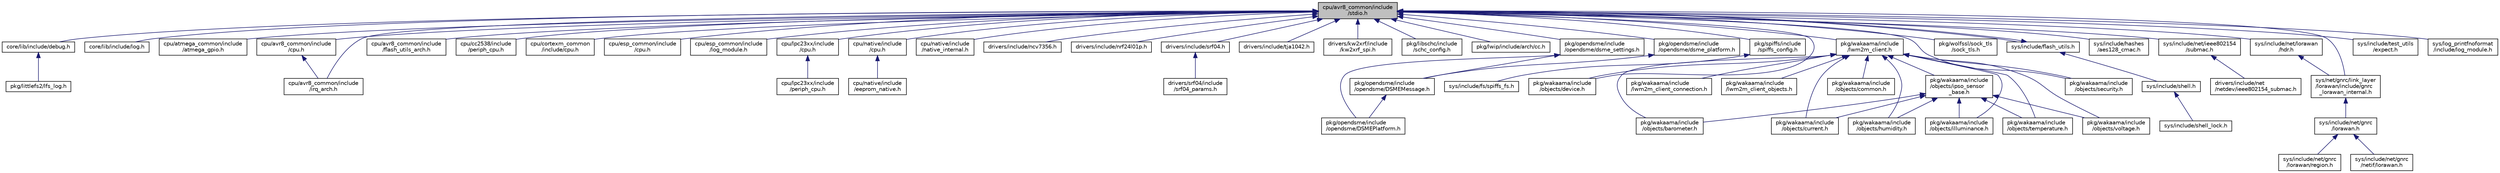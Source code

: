 digraph "cpu/avr8_common/include/stdio.h"
{
 // LATEX_PDF_SIZE
  edge [fontname="Helvetica",fontsize="10",labelfontname="Helvetica",labelfontsize="10"];
  node [fontname="Helvetica",fontsize="10",shape=record];
  Node1 [label="cpu/avr8_common/include\l/stdio.h",height=0.2,width=0.4,color="black", fillcolor="grey75", style="filled", fontcolor="black",tooltip="stdio wrapper to extend the C libs stdio"];
  Node1 -> Node2 [dir="back",color="midnightblue",fontsize="10",style="solid",fontname="Helvetica"];
  Node2 [label="core/lib/include/debug.h",height=0.2,width=0.4,color="black", fillcolor="white", style="filled",URL="$debug_8h.html",tooltip="Debug-header."];
  Node2 -> Node3 [dir="back",color="midnightblue",fontsize="10",style="solid",fontname="Helvetica"];
  Node3 [label="pkg/littlefs2/lfs_log.h",height=0.2,width=0.4,color="black", fillcolor="white", style="filled",URL="$littlefs2_2lfs__log_8h.html",tooltip="littlefs v2 logging macro overrides"];
  Node1 -> Node4 [dir="back",color="midnightblue",fontsize="10",style="solid",fontname="Helvetica"];
  Node4 [label="core/lib/include/log.h",height=0.2,width=0.4,color="black", fillcolor="white", style="filled",URL="$core_2lib_2include_2log_8h.html",tooltip="System logging header ."];
  Node1 -> Node5 [dir="back",color="midnightblue",fontsize="10",style="solid",fontname="Helvetica"];
  Node5 [label="cpu/atmega_common/include\l/atmega_gpio.h",height=0.2,width=0.4,color="black", fillcolor="white", style="filled",URL="$atmega__gpio_8h.html",tooltip="Macros and inline functions for accessing GPIOs of the ATmega family."];
  Node1 -> Node6 [dir="back",color="midnightblue",fontsize="10",style="solid",fontname="Helvetica"];
  Node6 [label="cpu/avr8_common/include\l/cpu.h",height=0.2,width=0.4,color="black", fillcolor="white", style="filled",URL="$avr8__common_2include_2cpu_8h.html",tooltip="Common implementations and headers for AVR-8 family based micro-controllers."];
  Node6 -> Node7 [dir="back",color="midnightblue",fontsize="10",style="solid",fontname="Helvetica"];
  Node7 [label="cpu/avr8_common/include\l/irq_arch.h",height=0.2,width=0.4,color="black", fillcolor="white", style="filled",URL="$avr8__common_2include_2irq__arch_8h.html",tooltip="Implementation of the kernels irq interface."];
  Node1 -> Node8 [dir="back",color="midnightblue",fontsize="10",style="solid",fontname="Helvetica"];
  Node8 [label="cpu/avr8_common/include\l/flash_utils_arch.h",height=0.2,width=0.4,color="black", fillcolor="white", style="filled",URL="$flash__utils__arch_8h.html",tooltip="Implementation of flash_utils."];
  Node1 -> Node7 [dir="back",color="midnightblue",fontsize="10",style="solid",fontname="Helvetica"];
  Node1 -> Node9 [dir="back",color="midnightblue",fontsize="10",style="solid",fontname="Helvetica"];
  Node9 [label="cpu/cc2538/include\l/periph_cpu.h",height=0.2,width=0.4,color="black", fillcolor="white", style="filled",URL="$cc2538_2include_2periph__cpu_8h.html",tooltip="CPU specific definitions for internal peripheral handling."];
  Node1 -> Node10 [dir="back",color="midnightblue",fontsize="10",style="solid",fontname="Helvetica"];
  Node10 [label="cpu/cortexm_common\l/include/cpu.h",height=0.2,width=0.4,color="black", fillcolor="white", style="filled",URL="$cortexm__common_2include_2cpu_8h.html",tooltip="Basic definitions for the Cortex-M common module."];
  Node1 -> Node11 [dir="back",color="midnightblue",fontsize="10",style="solid",fontname="Helvetica"];
  Node11 [label="cpu/esp_common/include\l/cpu.h",height=0.2,width=0.4,color="black", fillcolor="white", style="filled",URL="$esp__common_2include_2cpu_8h.html",tooltip="CPU common functions for ESP SoCs."];
  Node1 -> Node12 [dir="back",color="midnightblue",fontsize="10",style="solid",fontname="Helvetica"];
  Node12 [label="cpu/esp_common/include\l/log_module.h",height=0.2,width=0.4,color="black", fillcolor="white", style="filled",URL="$cpu_2esp__common_2include_2log__module_8h.html",tooltip="Log module to realize consistent log messages for ESP SoCs."];
  Node1 -> Node13 [dir="back",color="midnightblue",fontsize="10",style="solid",fontname="Helvetica"];
  Node13 [label="cpu/lpc23xx/include\l/cpu.h",height=0.2,width=0.4,color="black", fillcolor="white", style="filled",URL="$lpc23xx_2include_2cpu_8h_source.html",tooltip=" "];
  Node13 -> Node14 [dir="back",color="midnightblue",fontsize="10",style="solid",fontname="Helvetica"];
  Node14 [label="cpu/lpc23xx/include\l/periph_cpu.h",height=0.2,width=0.4,color="black", fillcolor="white", style="filled",URL="$lpc23xx_2include_2periph__cpu_8h.html",tooltip="CPU specific definitions for internal peripheral handling."];
  Node1 -> Node15 [dir="back",color="midnightblue",fontsize="10",style="solid",fontname="Helvetica"];
  Node15 [label="cpu/native/include\l/cpu.h",height=0.2,width=0.4,color="black", fillcolor="white", style="filled",URL="$native_2include_2cpu_8h_source.html",tooltip=" "];
  Node15 -> Node16 [dir="back",color="midnightblue",fontsize="10",style="solid",fontname="Helvetica"];
  Node16 [label="cpu/native/include\l/eeprom_native.h",height=0.2,width=0.4,color="black", fillcolor="white", style="filled",URL="$eeprom__native_8h.html",tooltip=" "];
  Node1 -> Node17 [dir="back",color="midnightblue",fontsize="10",style="solid",fontname="Helvetica"];
  Node17 [label="cpu/native/include\l/native_internal.h",height=0.2,width=0.4,color="black", fillcolor="white", style="filled",URL="$native__internal_8h_source.html",tooltip=" "];
  Node1 -> Node18 [dir="back",color="midnightblue",fontsize="10",style="solid",fontname="Helvetica"];
  Node18 [label="drivers/include/ncv7356.h",height=0.2,width=0.4,color="black", fillcolor="white", style="filled",URL="$ncv7356_8h.html",tooltip="ncv7356 generic CAN transceiver interface initialization"];
  Node1 -> Node19 [dir="back",color="midnightblue",fontsize="10",style="solid",fontname="Helvetica"];
  Node19 [label="drivers/include/nrf24l01p.h",height=0.2,width=0.4,color="black", fillcolor="white", style="filled",URL="$nrf24l01p_8h.html",tooltip=" "];
  Node1 -> Node20 [dir="back",color="midnightblue",fontsize="10",style="solid",fontname="Helvetica"];
  Node20 [label="drivers/include/srf04.h",height=0.2,width=0.4,color="black", fillcolor="white", style="filled",URL="$srf04_8h.html",tooltip="Device driver for the srf04 ultra sonic range finder."];
  Node20 -> Node21 [dir="back",color="midnightblue",fontsize="10",style="solid",fontname="Helvetica"];
  Node21 [label="drivers/srf04/include\l/srf04_params.h",height=0.2,width=0.4,color="black", fillcolor="white", style="filled",URL="$srf04__params_8h.html",tooltip="Default configuration for srf04 devices."];
  Node1 -> Node22 [dir="back",color="midnightblue",fontsize="10",style="solid",fontname="Helvetica"];
  Node22 [label="drivers/include/tja1042.h",height=0.2,width=0.4,color="black", fillcolor="white", style="filled",URL="$tja1042_8h.html",tooltip="tja1042 generic CAN transceiver interface initialization"];
  Node1 -> Node23 [dir="back",color="midnightblue",fontsize="10",style="solid",fontname="Helvetica"];
  Node23 [label="drivers/kw2xrf/include\l/kw2xrf_spi.h",height=0.2,width=0.4,color="black", fillcolor="white", style="filled",URL="$kw2xrf__spi_8h.html",tooltip="Definition of KW2XRF SPI functions."];
  Node1 -> Node24 [dir="back",color="midnightblue",fontsize="10",style="solid",fontname="Helvetica"];
  Node24 [label="pkg/libschc/include\l/schc_config.h",height=0.2,width=0.4,color="black", fillcolor="white", style="filled",URL="$schc__config_8h_source.html",tooltip=" "];
  Node1 -> Node25 [dir="back",color="midnightblue",fontsize="10",style="solid",fontname="Helvetica"];
  Node25 [label="pkg/lwip/include/arch/cc.h",height=0.2,width=0.4,color="black", fillcolor="white", style="filled",URL="$cc_8h.html",tooltip="Compiler/platform abstraction."];
  Node1 -> Node26 [dir="back",color="midnightblue",fontsize="10",style="solid",fontname="Helvetica"];
  Node26 [label="pkg/opendsme/include\l/opendsme/dsme_platform.h",height=0.2,width=0.4,color="black", fillcolor="white", style="filled",URL="$dsme__platform_8h.html",tooltip=" "];
  Node26 -> Node27 [dir="back",color="midnightblue",fontsize="10",style="solid",fontname="Helvetica"];
  Node27 [label="pkg/opendsme/include\l/opendsme/DSMEMessage.h",height=0.2,width=0.4,color="black", fillcolor="white", style="filled",URL="$DSMEMessage_8h.html",tooltip="DSME Message interface implementation for GNRC."];
  Node27 -> Node28 [dir="back",color="midnightblue",fontsize="10",style="solid",fontname="Helvetica"];
  Node28 [label="pkg/opendsme/include\l/opendsme/DSMEPlatform.h",height=0.2,width=0.4,color="black", fillcolor="white", style="filled",URL="$DSMEPlatform_8h.html",tooltip="DSME Platform interface implementation."];
  Node1 -> Node29 [dir="back",color="midnightblue",fontsize="10",style="solid",fontname="Helvetica"];
  Node29 [label="pkg/opendsme/include\l/opendsme/dsme_settings.h",height=0.2,width=0.4,color="black", fillcolor="white", style="filled",URL="$dsme__settings_8h.html",tooltip=" "];
  Node29 -> Node27 [dir="back",color="midnightblue",fontsize="10",style="solid",fontname="Helvetica"];
  Node29 -> Node28 [dir="back",color="midnightblue",fontsize="10",style="solid",fontname="Helvetica"];
  Node1 -> Node30 [dir="back",color="midnightblue",fontsize="10",style="solid",fontname="Helvetica"];
  Node30 [label="pkg/spiffs/include\l/spiffs_config.h",height=0.2,width=0.4,color="black", fillcolor="white", style="filled",URL="$spiffs__config_8h_source.html",tooltip=" "];
  Node30 -> Node31 [dir="back",color="midnightblue",fontsize="10",style="solid",fontname="Helvetica"];
  Node31 [label="sys/include/fs/spiffs_fs.h",height=0.2,width=0.4,color="black", fillcolor="white", style="filled",URL="$spiffs__fs_8h.html",tooltip="SPIFFS integration with vfs."];
  Node1 -> Node32 [dir="back",color="midnightblue",fontsize="10",style="solid",fontname="Helvetica"];
  Node32 [label="pkg/wakaama/include\l/lwm2m_client.h",height=0.2,width=0.4,color="black", fillcolor="white", style="filled",URL="$lwm2m__client_8h.html",tooltip="Definitions and public API for a LwM2M client using Wakaama."];
  Node32 -> Node33 [dir="back",color="midnightblue",fontsize="10",style="solid",fontname="Helvetica"];
  Node33 [label="pkg/wakaama/include\l/lwm2m_client_connection.h",height=0.2,width=0.4,color="black", fillcolor="white", style="filled",URL="$lwm2m__client__connection_8h.html",tooltip="Public API and definitions of the connection handle for LwM2M client implementation using Wakaama."];
  Node32 -> Node34 [dir="back",color="midnightblue",fontsize="10",style="solid",fontname="Helvetica"];
  Node34 [label="pkg/wakaama/include\l/lwm2m_client_objects.h",height=0.2,width=0.4,color="black", fillcolor="white", style="filled",URL="$lwm2m__client__objects_8h.html",tooltip="Public API and definitions for the helper functions to interact with basic objects from a LwM2M clien..."];
  Node32 -> Node35 [dir="back",color="midnightblue",fontsize="10",style="solid",fontname="Helvetica"];
  Node35 [label="pkg/wakaama/include\l/objects/barometer.h",height=0.2,width=0.4,color="black", fillcolor="white", style="filled",URL="$barometer_8h.html",tooltip=" "];
  Node32 -> Node36 [dir="back",color="midnightblue",fontsize="10",style="solid",fontname="Helvetica"];
  Node36 [label="pkg/wakaama/include\l/objects/common.h",height=0.2,width=0.4,color="black", fillcolor="white", style="filled",URL="$pkg_2wakaama_2include_2objects_2common_8h.html",tooltip=" "];
  Node32 -> Node37 [dir="back",color="midnightblue",fontsize="10",style="solid",fontname="Helvetica"];
  Node37 [label="pkg/wakaama/include\l/objects/current.h",height=0.2,width=0.4,color="black", fillcolor="white", style="filled",URL="$current_8h.html",tooltip=" "];
  Node32 -> Node38 [dir="back",color="midnightblue",fontsize="10",style="solid",fontname="Helvetica"];
  Node38 [label="pkg/wakaama/include\l/objects/device.h",height=0.2,width=0.4,color="black", fillcolor="white", style="filled",URL="$pkg_2wakaama_2include_2objects_2device_8h.html",tooltip=" "];
  Node32 -> Node39 [dir="back",color="midnightblue",fontsize="10",style="solid",fontname="Helvetica"];
  Node39 [label="pkg/wakaama/include\l/objects/humidity.h",height=0.2,width=0.4,color="black", fillcolor="white", style="filled",URL="$humidity_8h.html",tooltip=" "];
  Node32 -> Node40 [dir="back",color="midnightblue",fontsize="10",style="solid",fontname="Helvetica"];
  Node40 [label="pkg/wakaama/include\l/objects/illuminance.h",height=0.2,width=0.4,color="black", fillcolor="white", style="filled",URL="$illuminance_8h.html",tooltip=" "];
  Node32 -> Node41 [dir="back",color="midnightblue",fontsize="10",style="solid",fontname="Helvetica"];
  Node41 [label="pkg/wakaama/include\l/objects/ipso_sensor\l_base.h",height=0.2,width=0.4,color="black", fillcolor="white", style="filled",URL="$ipso__sensor__base_8h.html",tooltip=" "];
  Node41 -> Node35 [dir="back",color="midnightblue",fontsize="10",style="solid",fontname="Helvetica"];
  Node41 -> Node37 [dir="back",color="midnightblue",fontsize="10",style="solid",fontname="Helvetica"];
  Node41 -> Node39 [dir="back",color="midnightblue",fontsize="10",style="solid",fontname="Helvetica"];
  Node41 -> Node40 [dir="back",color="midnightblue",fontsize="10",style="solid",fontname="Helvetica"];
  Node41 -> Node42 [dir="back",color="midnightblue",fontsize="10",style="solid",fontname="Helvetica"];
  Node42 [label="pkg/wakaama/include\l/objects/temperature.h",height=0.2,width=0.4,color="black", fillcolor="white", style="filled",URL="$temperature_8h.html",tooltip=" "];
  Node41 -> Node43 [dir="back",color="midnightblue",fontsize="10",style="solid",fontname="Helvetica"];
  Node43 [label="pkg/wakaama/include\l/objects/voltage.h",height=0.2,width=0.4,color="black", fillcolor="white", style="filled",URL="$voltage_8h.html",tooltip=" "];
  Node32 -> Node44 [dir="back",color="midnightblue",fontsize="10",style="solid",fontname="Helvetica"];
  Node44 [label="pkg/wakaama/include\l/objects/security.h",height=0.2,width=0.4,color="black", fillcolor="white", style="filled",URL="$security_8h.html",tooltip=" "];
  Node32 -> Node42 [dir="back",color="midnightblue",fontsize="10",style="solid",fontname="Helvetica"];
  Node32 -> Node43 [dir="back",color="midnightblue",fontsize="10",style="solid",fontname="Helvetica"];
  Node1 -> Node38 [dir="back",color="midnightblue",fontsize="10",style="solid",fontname="Helvetica"];
  Node1 -> Node44 [dir="back",color="midnightblue",fontsize="10",style="solid",fontname="Helvetica"];
  Node1 -> Node45 [dir="back",color="midnightblue",fontsize="10",style="solid",fontname="Helvetica"];
  Node45 [label="pkg/wolfssl/sock_tls\l/sock_tls.h",height=0.2,width=0.4,color="black", fillcolor="white", style="filled",URL="$sock__tls_8h_source.html",tooltip=" "];
  Node1 -> Node46 [dir="back",color="midnightblue",fontsize="10",style="solid",fontname="Helvetica"];
  Node46 [label="sys/include/flash_utils.h",height=0.2,width=0.4,color="black", fillcolor="white", style="filled",URL="$flash__utils_8h.html",tooltip="Utility functions, macros, and types for read-only memory."];
  Node46 -> Node1 [dir="back",color="midnightblue",fontsize="10",style="solid",fontname="Helvetica"];
  Node46 -> Node47 [dir="back",color="midnightblue",fontsize="10",style="solid",fontname="Helvetica"];
  Node47 [label="sys/include/shell.h",height=0.2,width=0.4,color="black", fillcolor="white", style="filled",URL="$shell_8h.html",tooltip="Shell interface definition."];
  Node47 -> Node48 [dir="back",color="midnightblue",fontsize="10",style="solid",fontname="Helvetica"];
  Node48 [label="sys/include/shell_lock.h",height=0.2,width=0.4,color="black", fillcolor="white", style="filled",URL="$shell__lock_8h.html",tooltip="Shell interface definition."];
  Node1 -> Node49 [dir="back",color="midnightblue",fontsize="10",style="solid",fontname="Helvetica"];
  Node49 [label="sys/include/hashes\l/aes128_cmac.h",height=0.2,width=0.4,color="black", fillcolor="white", style="filled",URL="$aes128__cmac_8h.html",tooltip="AES128_CMAC interface definition."];
  Node1 -> Node50 [dir="back",color="midnightblue",fontsize="10",style="solid",fontname="Helvetica"];
  Node50 [label="sys/include/net/ieee802154\l/submac.h",height=0.2,width=0.4,color="black", fillcolor="white", style="filled",URL="$submac_8h_source.html",tooltip=" "];
  Node50 -> Node51 [dir="back",color="midnightblue",fontsize="10",style="solid",fontname="Helvetica"];
  Node51 [label="drivers/include/net\l/netdev/ieee802154_submac.h",height=0.2,width=0.4,color="black", fillcolor="white", style="filled",URL="$ieee802154__submac_8h_source.html",tooltip=" "];
  Node1 -> Node52 [dir="back",color="midnightblue",fontsize="10",style="solid",fontname="Helvetica"];
  Node52 [label="sys/include/net/lorawan\l/hdr.h",height=0.2,width=0.4,color="black", fillcolor="white", style="filled",URL="$net_2lorawan_2hdr_8h.html",tooltip="LoRaWAN header type and helper function definitions."];
  Node52 -> Node53 [dir="back",color="midnightblue",fontsize="10",style="solid",fontname="Helvetica"];
  Node53 [label="sys/net/gnrc/link_layer\l/lorawan/include/gnrc\l_lorawan_internal.h",height=0.2,width=0.4,color="black", fillcolor="white", style="filled",URL="$gnrc__lorawan__internal_8h.html",tooltip="GNRC LoRaWAN internal header."];
  Node53 -> Node54 [dir="back",color="midnightblue",fontsize="10",style="solid",fontname="Helvetica"];
  Node54 [label="sys/include/net/gnrc\l/lorawan.h",height=0.2,width=0.4,color="black", fillcolor="white", style="filled",URL="$lorawan_8h.html",tooltip="GNRC LoRaWAN API definition."];
  Node54 -> Node55 [dir="back",color="midnightblue",fontsize="10",style="solid",fontname="Helvetica"];
  Node55 [label="sys/include/net/gnrc\l/lorawan/region.h",height=0.2,width=0.4,color="black", fillcolor="white", style="filled",URL="$region_8h.html",tooltip="GNRC LoRaWAN region specific functions."];
  Node54 -> Node56 [dir="back",color="midnightblue",fontsize="10",style="solid",fontname="Helvetica"];
  Node56 [label="sys/include/net/gnrc\l/netif/lorawan.h",height=0.2,width=0.4,color="black", fillcolor="white", style="filled",URL="$netif_2lorawan_8h.html",tooltip="LoRaWAN adaption for Network interface API."];
  Node1 -> Node57 [dir="back",color="midnightblue",fontsize="10",style="solid",fontname="Helvetica"];
  Node57 [label="sys/include/test_utils\l/expect.h",height=0.2,width=0.4,color="black", fillcolor="white", style="filled",URL="$expect_8h.html",tooltip="test \"expect condition\" utility function"];
  Node1 -> Node58 [dir="back",color="midnightblue",fontsize="10",style="solid",fontname="Helvetica"];
  Node58 [label="sys/log_printfnoformat\l/include/log_module.h",height=0.2,width=0.4,color="black", fillcolor="white", style="filled",URL="$sys_2log__printfnoformat_2include_2log__module_8h.html",tooltip="log_module header"];
  Node1 -> Node53 [dir="back",color="midnightblue",fontsize="10",style="solid",fontname="Helvetica"];
}
